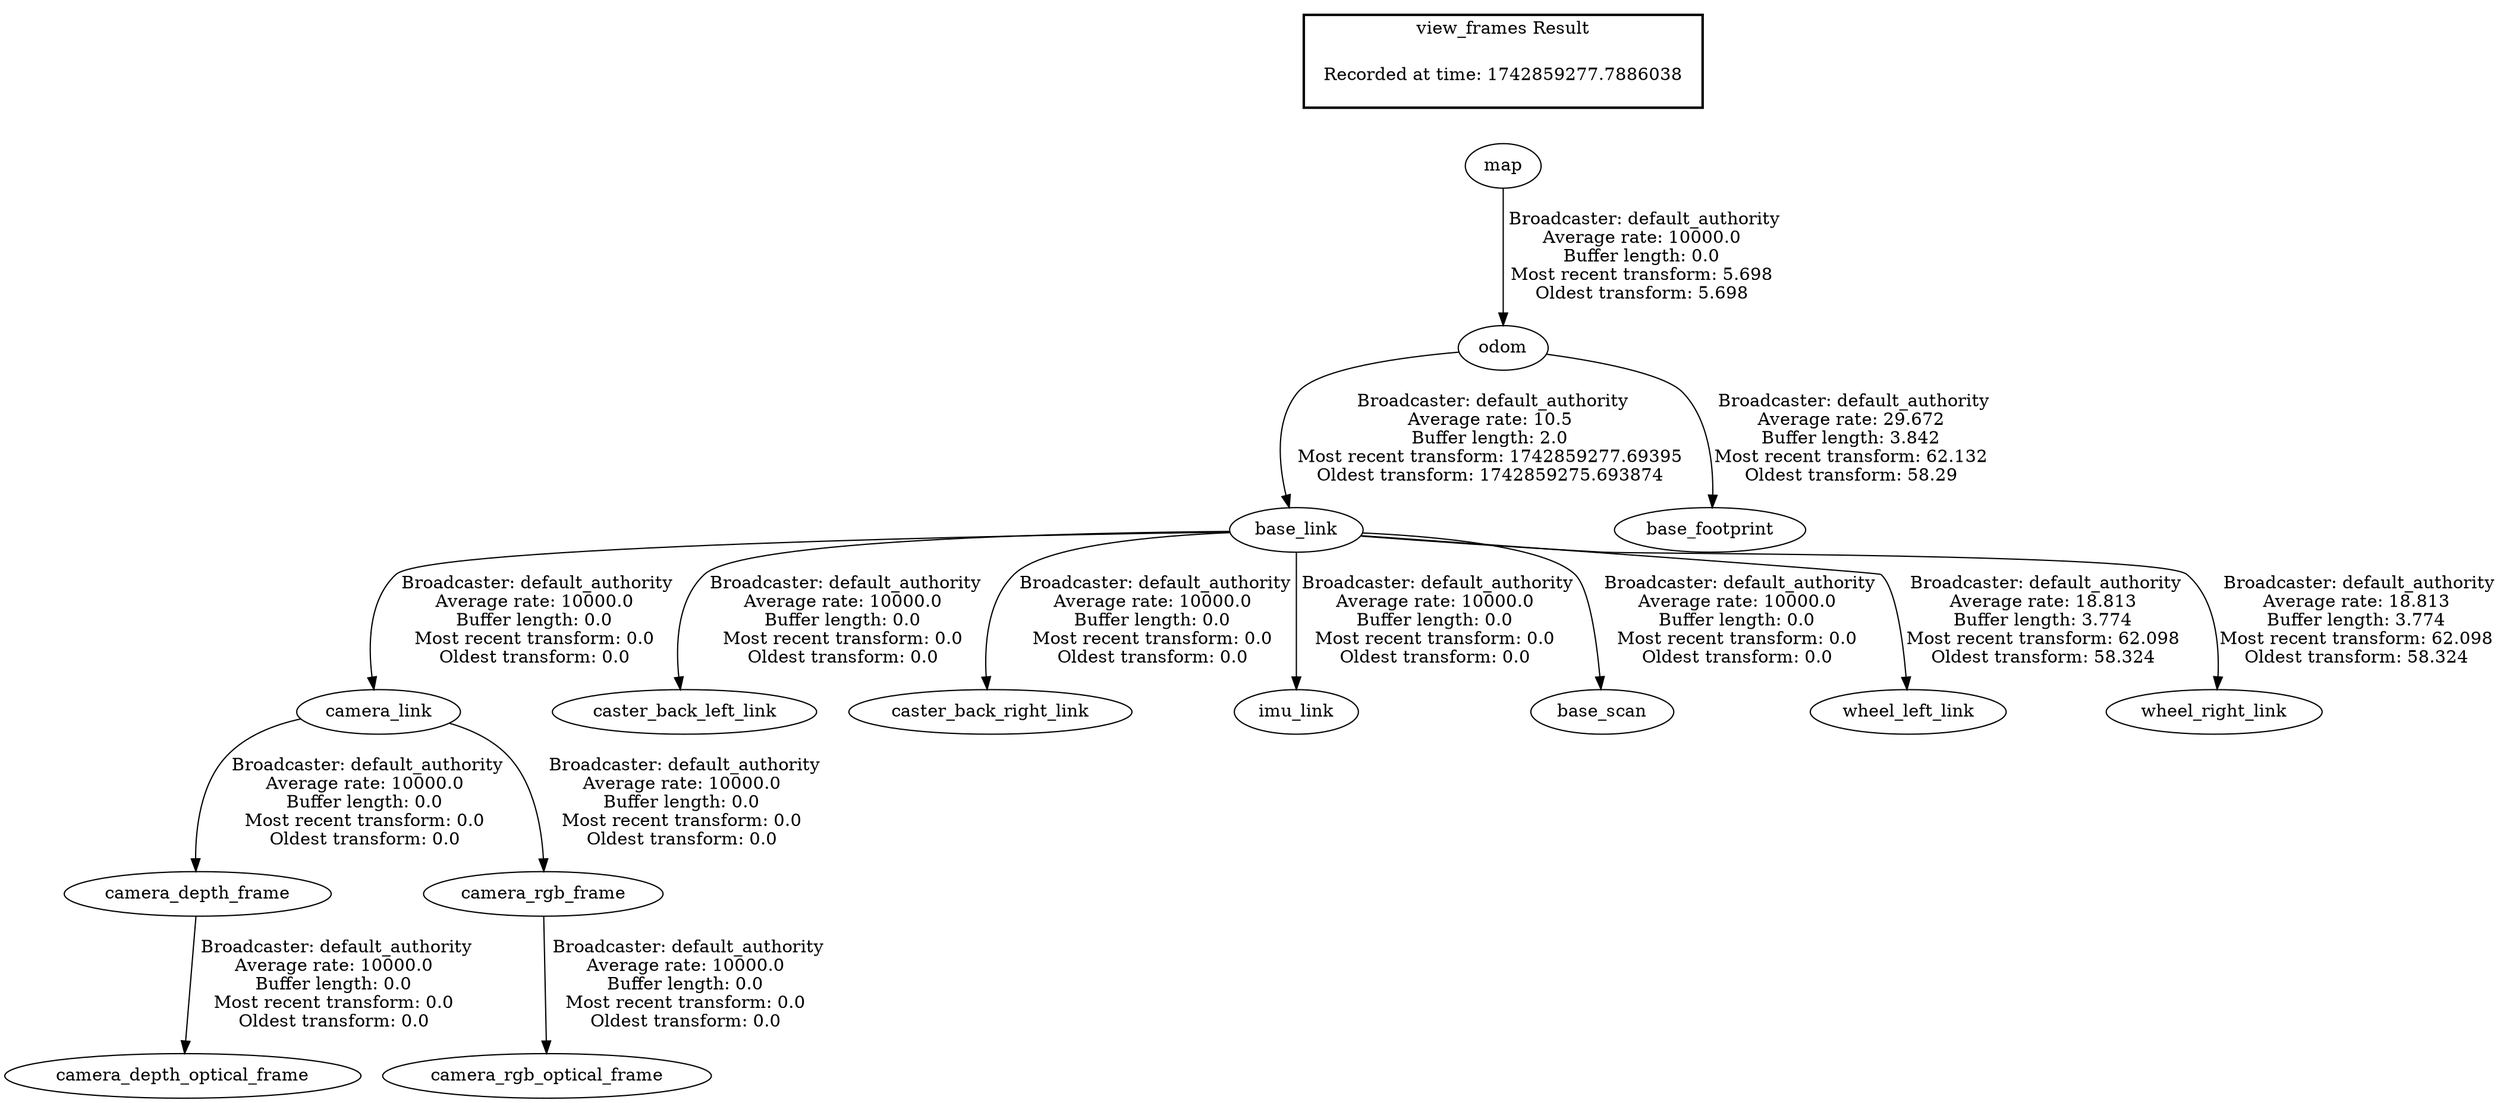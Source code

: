 digraph G {
"odom" -> "base_link"[label=" Broadcaster: default_authority\nAverage rate: 10.5\nBuffer length: 2.0\nMost recent transform: 1742859277.69395\nOldest transform: 1742859275.693874\n"];
"map" -> "odom"[label=" Broadcaster: default_authority\nAverage rate: 10000.0\nBuffer length: 0.0\nMost recent transform: 5.698\nOldest transform: 5.698\n"];
"odom" -> "base_footprint"[label=" Broadcaster: default_authority\nAverage rate: 29.672\nBuffer length: 3.842\nMost recent transform: 62.132\nOldest transform: 58.29\n"];
"camera_link" -> "camera_depth_frame"[label=" Broadcaster: default_authority\nAverage rate: 10000.0\nBuffer length: 0.0\nMost recent transform: 0.0\nOldest transform: 0.0\n"];
"base_link" -> "camera_link"[label=" Broadcaster: default_authority\nAverage rate: 10000.0\nBuffer length: 0.0\nMost recent transform: 0.0\nOldest transform: 0.0\n"];
"camera_depth_frame" -> "camera_depth_optical_frame"[label=" Broadcaster: default_authority\nAverage rate: 10000.0\nBuffer length: 0.0\nMost recent transform: 0.0\nOldest transform: 0.0\n"];
"camera_link" -> "camera_rgb_frame"[label=" Broadcaster: default_authority\nAverage rate: 10000.0\nBuffer length: 0.0\nMost recent transform: 0.0\nOldest transform: 0.0\n"];
"camera_rgb_frame" -> "camera_rgb_optical_frame"[label=" Broadcaster: default_authority\nAverage rate: 10000.0\nBuffer length: 0.0\nMost recent transform: 0.0\nOldest transform: 0.0\n"];
"base_link" -> "caster_back_left_link"[label=" Broadcaster: default_authority\nAverage rate: 10000.0\nBuffer length: 0.0\nMost recent transform: 0.0\nOldest transform: 0.0\n"];
"base_link" -> "caster_back_right_link"[label=" Broadcaster: default_authority\nAverage rate: 10000.0\nBuffer length: 0.0\nMost recent transform: 0.0\nOldest transform: 0.0\n"];
"base_link" -> "imu_link"[label=" Broadcaster: default_authority\nAverage rate: 10000.0\nBuffer length: 0.0\nMost recent transform: 0.0\nOldest transform: 0.0\n"];
"base_link" -> "base_scan"[label=" Broadcaster: default_authority\nAverage rate: 10000.0\nBuffer length: 0.0\nMost recent transform: 0.0\nOldest transform: 0.0\n"];
"base_link" -> "wheel_left_link"[label=" Broadcaster: default_authority\nAverage rate: 18.813\nBuffer length: 3.774\nMost recent transform: 62.098\nOldest transform: 58.324\n"];
"base_link" -> "wheel_right_link"[label=" Broadcaster: default_authority\nAverage rate: 18.813\nBuffer length: 3.774\nMost recent transform: 62.098\nOldest transform: 58.324\n"];
edge [style=invis];
 subgraph cluster_legend { style=bold; color=black; label ="view_frames Result";
"Recorded at time: 1742859277.7886038"[ shape=plaintext ] ;
}->"map";
}